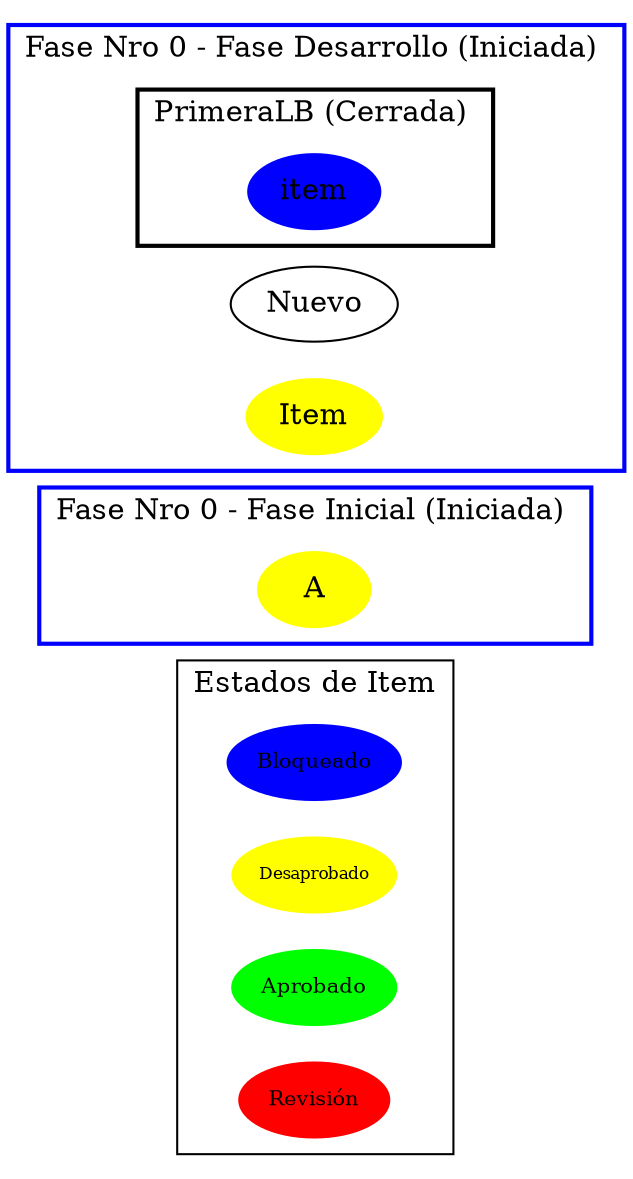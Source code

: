 digraph G {
     // Informacion de Proyecto
     subgraph cluster0 {
         label = "Estados de Item";
         color=black;
         Bloqueado[style=filled, width="1", color=blue, fontsize=10];
         Desaprobado[style=filled, width="1", color=yellow,fontsize=8];
         Aprobado[style=filled, width="1", color=green,fontsize=10];
         Revisión[style=filled, width="1", color=red,fontsize=10];
     }
     // Fases
     rankdir=LR;//orientacion
     ranksep=1.0;//separacion
     subgraph cluster1 {
         label = "Fase Nro 0 - Fase Inicial (Iniciada) ";
         style=bold;
         color=blue;
             A[style=filled, color=yellow];
     }
     subgraph cluster2 {
         label = "Fase Nro 0 - Fase Desarrollo (Iniciada) ";
         style=bold;
         color=blue;
         //Lineas Bases
             subgraph cluster3 {
                 label = "PrimeraLB (Cerrada) ";
                 style=bold;
                 color=black;
                 item[style=filled, color=blue];
             }
             Nuevo Item[style=filled, color=yellow];
     }
     subgraph cluster4 {
         label = "Fase Nro 0 - Fase Final (Iniciada) ";
         style=bold;
         color=blue;
             A[style=filled, color=yellow];
     }
}
